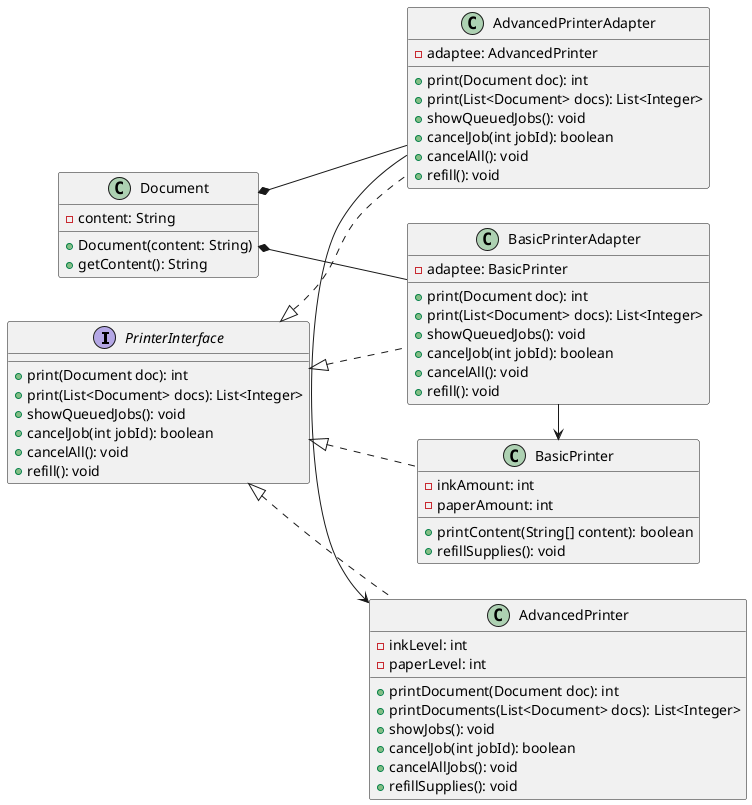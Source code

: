 @startuml
left to right direction
skinparam packageStyle rectangle

interface PrinterInterface {
    + print(Document doc): int
    + print(List<Document> docs): List<Integer>
    + showQueuedJobs(): void
    + cancelJob(int jobId): boolean
    + cancelAll(): void
    + refill(): void
}

class Document {
    - content: String
    + Document(content: String)
    + getContent(): String
}

class AdvancedPrinter {
    - inkLevel: int
    - paperLevel: int
    + printDocument(Document doc): int
    + printDocuments(List<Document> docs): List<Integer>
    + showJobs(): void
    + cancelJob(int jobId): boolean
    + cancelAllJobs(): void
    + refillSupplies(): void
}

class BasicPrinter {
    - inkAmount: int
    - paperAmount: int
    + printContent(String[] content): boolean
    + refillSupplies(): void
}

class AdvancedPrinterAdapter {
    - adaptee: AdvancedPrinter
    + print(Document doc): int
    + print(List<Document> docs): List<Integer>
    + showQueuedJobs(): void
    + cancelJob(int jobId): boolean
    + cancelAll(): void
    + refill(): void
}

class BasicPrinterAdapter {
    - adaptee: BasicPrinter
    + print(Document doc): int
    + print(List<Document> docs): List<Integer>
    + showQueuedJobs(): void
    + cancelJob(int jobId): boolean
    + cancelAll(): void
    + refill(): void
}

PrinterInterface <|.. AdvancedPrinter
AdvancedPrinterAdapter -right-> AdvancedPrinter
PrinterInterface <|.. BasicPrinter
BasicPrinterAdapter -right-> BasicPrinter
PrinterInterface <|.. AdvancedPrinterAdapter
PrinterInterface <|.. BasicPrinterAdapter

Document *-- AdvancedPrinterAdapter
Document *-- BasicPrinterAdapter
@enduml
